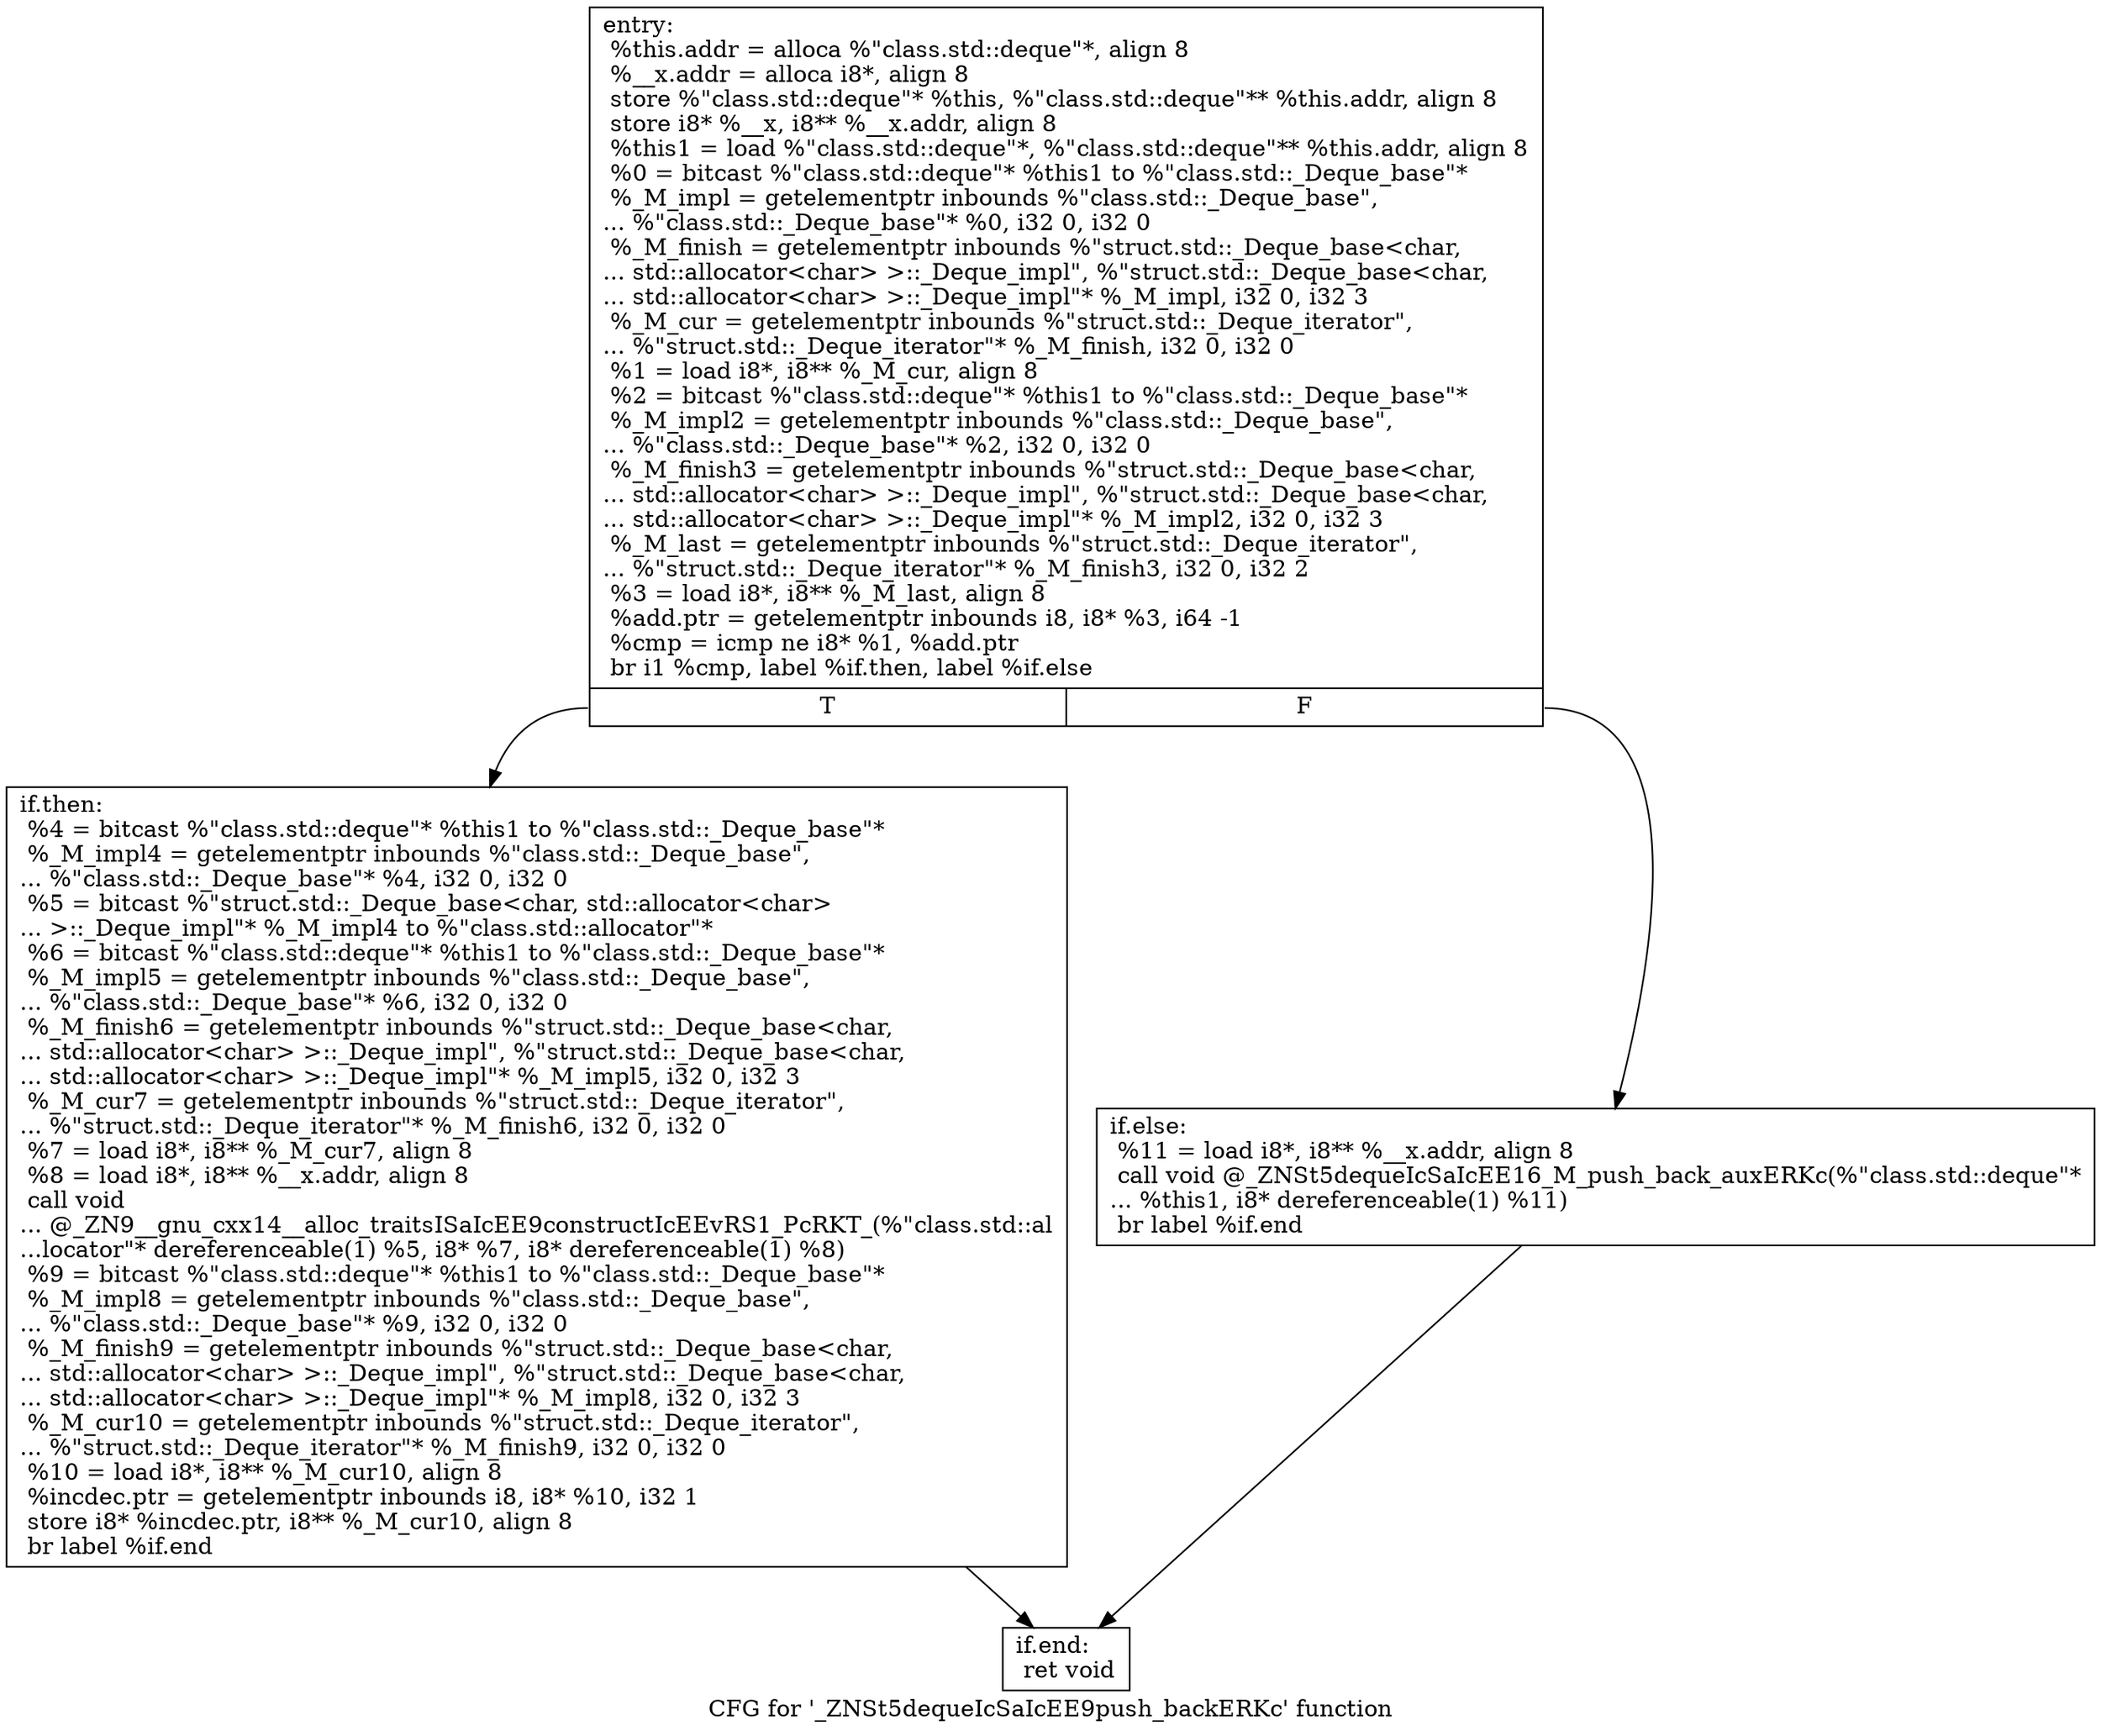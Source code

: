 digraph "CFG for '_ZNSt5dequeIcSaIcEE9push_backERKc' function" {
	label="CFG for '_ZNSt5dequeIcSaIcEE9push_backERKc' function";

	Node0x6ba5c60 [shape=record,label="{entry:\l  %this.addr = alloca %\"class.std::deque\"*, align 8\l  %__x.addr = alloca i8*, align 8\l  store %\"class.std::deque\"* %this, %\"class.std::deque\"** %this.addr, align 8\l  store i8* %__x, i8** %__x.addr, align 8\l  %this1 = load %\"class.std::deque\"*, %\"class.std::deque\"** %this.addr, align 8\l  %0 = bitcast %\"class.std::deque\"* %this1 to %\"class.std::_Deque_base\"*\l  %_M_impl = getelementptr inbounds %\"class.std::_Deque_base\",\l... %\"class.std::_Deque_base\"* %0, i32 0, i32 0\l  %_M_finish = getelementptr inbounds %\"struct.std::_Deque_base\<char,\l... std::allocator\<char\> \>::_Deque_impl\", %\"struct.std::_Deque_base\<char,\l... std::allocator\<char\> \>::_Deque_impl\"* %_M_impl, i32 0, i32 3\l  %_M_cur = getelementptr inbounds %\"struct.std::_Deque_iterator\",\l... %\"struct.std::_Deque_iterator\"* %_M_finish, i32 0, i32 0\l  %1 = load i8*, i8** %_M_cur, align 8\l  %2 = bitcast %\"class.std::deque\"* %this1 to %\"class.std::_Deque_base\"*\l  %_M_impl2 = getelementptr inbounds %\"class.std::_Deque_base\",\l... %\"class.std::_Deque_base\"* %2, i32 0, i32 0\l  %_M_finish3 = getelementptr inbounds %\"struct.std::_Deque_base\<char,\l... std::allocator\<char\> \>::_Deque_impl\", %\"struct.std::_Deque_base\<char,\l... std::allocator\<char\> \>::_Deque_impl\"* %_M_impl2, i32 0, i32 3\l  %_M_last = getelementptr inbounds %\"struct.std::_Deque_iterator\",\l... %\"struct.std::_Deque_iterator\"* %_M_finish3, i32 0, i32 2\l  %3 = load i8*, i8** %_M_last, align 8\l  %add.ptr = getelementptr inbounds i8, i8* %3, i64 -1\l  %cmp = icmp ne i8* %1, %add.ptr\l  br i1 %cmp, label %if.then, label %if.else\l|{<s0>T|<s1>F}}"];
	Node0x6ba5c60:s0 -> Node0x6ba5bd0;
	Node0x6ba5c60:s1 -> Node0x6ba67a0;
	Node0x6ba5bd0 [shape=record,label="{if.then:                                          \l  %4 = bitcast %\"class.std::deque\"* %this1 to %\"class.std::_Deque_base\"*\l  %_M_impl4 = getelementptr inbounds %\"class.std::_Deque_base\",\l... %\"class.std::_Deque_base\"* %4, i32 0, i32 0\l  %5 = bitcast %\"struct.std::_Deque_base\<char, std::allocator\<char\>\l... \>::_Deque_impl\"* %_M_impl4 to %\"class.std::allocator\"*\l  %6 = bitcast %\"class.std::deque\"* %this1 to %\"class.std::_Deque_base\"*\l  %_M_impl5 = getelementptr inbounds %\"class.std::_Deque_base\",\l... %\"class.std::_Deque_base\"* %6, i32 0, i32 0\l  %_M_finish6 = getelementptr inbounds %\"struct.std::_Deque_base\<char,\l... std::allocator\<char\> \>::_Deque_impl\", %\"struct.std::_Deque_base\<char,\l... std::allocator\<char\> \>::_Deque_impl\"* %_M_impl5, i32 0, i32 3\l  %_M_cur7 = getelementptr inbounds %\"struct.std::_Deque_iterator\",\l... %\"struct.std::_Deque_iterator\"* %_M_finish6, i32 0, i32 0\l  %7 = load i8*, i8** %_M_cur7, align 8\l  %8 = load i8*, i8** %__x.addr, align 8\l  call void\l... @_ZN9__gnu_cxx14__alloc_traitsISaIcEE9constructIcEEvRS1_PcRKT_(%\"class.std::al\l...locator\"* dereferenceable(1) %5, i8* %7, i8* dereferenceable(1) %8)\l  %9 = bitcast %\"class.std::deque\"* %this1 to %\"class.std::_Deque_base\"*\l  %_M_impl8 = getelementptr inbounds %\"class.std::_Deque_base\",\l... %\"class.std::_Deque_base\"* %9, i32 0, i32 0\l  %_M_finish9 = getelementptr inbounds %\"struct.std::_Deque_base\<char,\l... std::allocator\<char\> \>::_Deque_impl\", %\"struct.std::_Deque_base\<char,\l... std::allocator\<char\> \>::_Deque_impl\"* %_M_impl8, i32 0, i32 3\l  %_M_cur10 = getelementptr inbounds %\"struct.std::_Deque_iterator\",\l... %\"struct.std::_Deque_iterator\"* %_M_finish9, i32 0, i32 0\l  %10 = load i8*, i8** %_M_cur10, align 8\l  %incdec.ptr = getelementptr inbounds i8, i8* %10, i32 1\l  store i8* %incdec.ptr, i8** %_M_cur10, align 8\l  br label %if.end\l}"];
	Node0x6ba5bd0 -> Node0x6ba6900;
	Node0x6ba67a0 [shape=record,label="{if.else:                                          \l  %11 = load i8*, i8** %__x.addr, align 8\l  call void @_ZNSt5dequeIcSaIcEE16_M_push_back_auxERKc(%\"class.std::deque\"*\l... %this1, i8* dereferenceable(1) %11)\l  br label %if.end\l}"];
	Node0x6ba67a0 -> Node0x6ba6900;
	Node0x6ba6900 [shape=record,label="{if.end:                                           \l  ret void\l}"];
}
